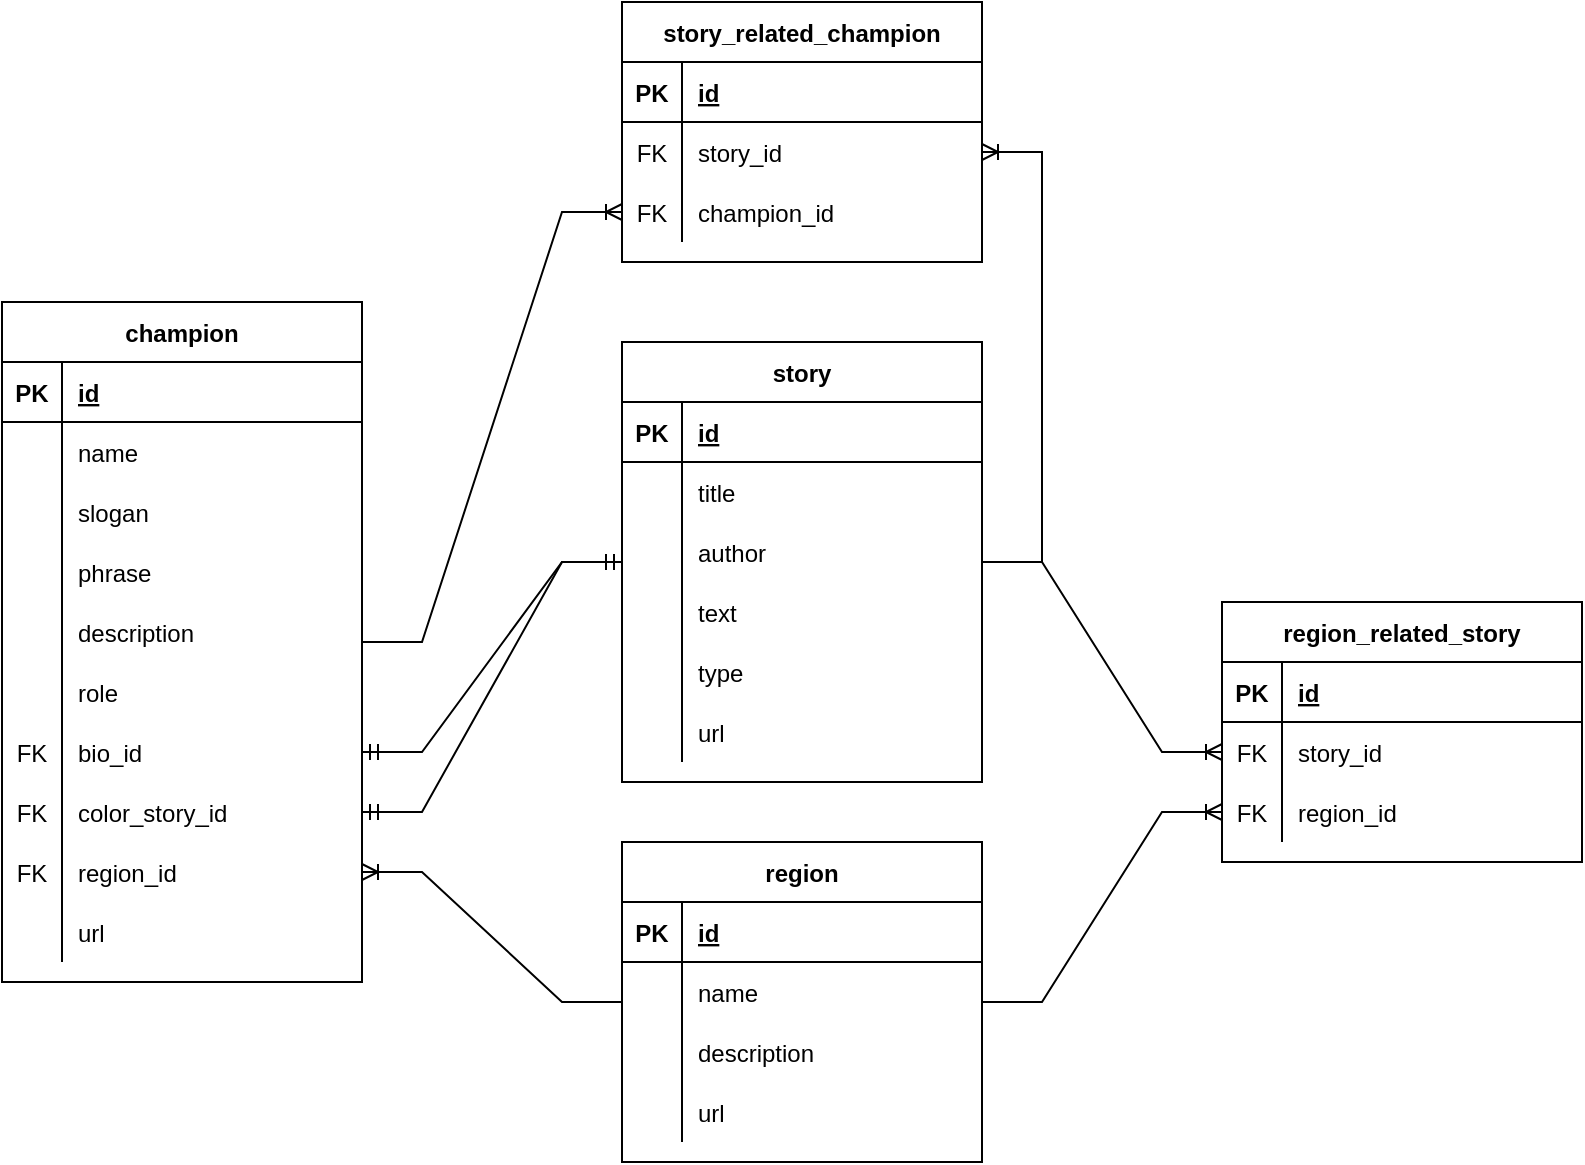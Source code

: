 <mxfile version="16.4.0" type="device"><diagram id="rH2r4bRRSKjiE_CuH_-r" name="Data Model"><mxGraphModel dx="2272" dy="1973" grid="1" gridSize="10" guides="1" tooltips="1" connect="1" arrows="1" fold="1" page="1" pageScale="1" pageWidth="850" pageHeight="1100" math="0" shadow="0"><root><mxCell id="0"/><mxCell id="1" parent="0"/><mxCell id="H0UWMb6S-ZlNT4aeNSJO-47" value="champion" style="shape=table;startSize=30;container=1;collapsible=1;childLayout=tableLayout;fixedRows=1;rowLines=0;fontStyle=1;align=center;resizeLast=1;" parent="1" vertex="1"><mxGeometry x="-410" y="-120" width="180" height="340" as="geometry"/></mxCell><mxCell id="H0UWMb6S-ZlNT4aeNSJO-48" value="" style="shape=tableRow;horizontal=0;startSize=0;swimlaneHead=0;swimlaneBody=0;fillColor=none;collapsible=0;dropTarget=0;points=[[0,0.5],[1,0.5]];portConstraint=eastwest;top=0;left=0;right=0;bottom=1;" parent="H0UWMb6S-ZlNT4aeNSJO-47" vertex="1"><mxGeometry y="30" width="180" height="30" as="geometry"/></mxCell><mxCell id="H0UWMb6S-ZlNT4aeNSJO-49" value="PK" style="shape=partialRectangle;connectable=0;fillColor=none;top=0;left=0;bottom=0;right=0;fontStyle=1;overflow=hidden;" parent="H0UWMb6S-ZlNT4aeNSJO-48" vertex="1"><mxGeometry width="30" height="30" as="geometry"><mxRectangle width="30" height="30" as="alternateBounds"/></mxGeometry></mxCell><mxCell id="H0UWMb6S-ZlNT4aeNSJO-50" value="id" style="shape=partialRectangle;connectable=0;fillColor=none;top=0;left=0;bottom=0;right=0;align=left;spacingLeft=6;fontStyle=5;overflow=hidden;" parent="H0UWMb6S-ZlNT4aeNSJO-48" vertex="1"><mxGeometry x="30" width="150" height="30" as="geometry"><mxRectangle width="150" height="30" as="alternateBounds"/></mxGeometry></mxCell><mxCell id="H0UWMb6S-ZlNT4aeNSJO-51" value="" style="shape=tableRow;horizontal=0;startSize=0;swimlaneHead=0;swimlaneBody=0;fillColor=none;collapsible=0;dropTarget=0;points=[[0,0.5],[1,0.5]];portConstraint=eastwest;top=0;left=0;right=0;bottom=0;" parent="H0UWMb6S-ZlNT4aeNSJO-47" vertex="1"><mxGeometry y="60" width="180" height="30" as="geometry"/></mxCell><mxCell id="H0UWMb6S-ZlNT4aeNSJO-52" value="" style="shape=partialRectangle;connectable=0;fillColor=none;top=0;left=0;bottom=0;right=0;editable=1;overflow=hidden;" parent="H0UWMb6S-ZlNT4aeNSJO-51" vertex="1"><mxGeometry width="30" height="30" as="geometry"><mxRectangle width="30" height="30" as="alternateBounds"/></mxGeometry></mxCell><mxCell id="H0UWMb6S-ZlNT4aeNSJO-53" value="name" style="shape=partialRectangle;connectable=0;fillColor=none;top=0;left=0;bottom=0;right=0;align=left;spacingLeft=6;overflow=hidden;" parent="H0UWMb6S-ZlNT4aeNSJO-51" vertex="1"><mxGeometry x="30" width="150" height="30" as="geometry"><mxRectangle width="150" height="30" as="alternateBounds"/></mxGeometry></mxCell><mxCell id="H0UWMb6S-ZlNT4aeNSJO-54" value="" style="shape=tableRow;horizontal=0;startSize=0;swimlaneHead=0;swimlaneBody=0;fillColor=none;collapsible=0;dropTarget=0;points=[[0,0.5],[1,0.5]];portConstraint=eastwest;top=0;left=0;right=0;bottom=0;" parent="H0UWMb6S-ZlNT4aeNSJO-47" vertex="1"><mxGeometry y="90" width="180" height="30" as="geometry"/></mxCell><mxCell id="H0UWMb6S-ZlNT4aeNSJO-55" value="" style="shape=partialRectangle;connectable=0;fillColor=none;top=0;left=0;bottom=0;right=0;editable=1;overflow=hidden;" parent="H0UWMb6S-ZlNT4aeNSJO-54" vertex="1"><mxGeometry width="30" height="30" as="geometry"><mxRectangle width="30" height="30" as="alternateBounds"/></mxGeometry></mxCell><mxCell id="H0UWMb6S-ZlNT4aeNSJO-56" value="slogan" style="shape=partialRectangle;connectable=0;fillColor=none;top=0;left=0;bottom=0;right=0;align=left;spacingLeft=6;overflow=hidden;" parent="H0UWMb6S-ZlNT4aeNSJO-54" vertex="1"><mxGeometry x="30" width="150" height="30" as="geometry"><mxRectangle width="150" height="30" as="alternateBounds"/></mxGeometry></mxCell><mxCell id="H0UWMb6S-ZlNT4aeNSJO-57" value="" style="shape=tableRow;horizontal=0;startSize=0;swimlaneHead=0;swimlaneBody=0;fillColor=none;collapsible=0;dropTarget=0;points=[[0,0.5],[1,0.5]];portConstraint=eastwest;top=0;left=0;right=0;bottom=0;" parent="H0UWMb6S-ZlNT4aeNSJO-47" vertex="1"><mxGeometry y="120" width="180" height="30" as="geometry"/></mxCell><mxCell id="H0UWMb6S-ZlNT4aeNSJO-58" value="" style="shape=partialRectangle;connectable=0;fillColor=none;top=0;left=0;bottom=0;right=0;editable=1;overflow=hidden;" parent="H0UWMb6S-ZlNT4aeNSJO-57" vertex="1"><mxGeometry width="30" height="30" as="geometry"><mxRectangle width="30" height="30" as="alternateBounds"/></mxGeometry></mxCell><mxCell id="H0UWMb6S-ZlNT4aeNSJO-59" value="phrase" style="shape=partialRectangle;connectable=0;fillColor=none;top=0;left=0;bottom=0;right=0;align=left;spacingLeft=6;overflow=hidden;" parent="H0UWMb6S-ZlNT4aeNSJO-57" vertex="1"><mxGeometry x="30" width="150" height="30" as="geometry"><mxRectangle width="150" height="30" as="alternateBounds"/></mxGeometry></mxCell><mxCell id="H0UWMb6S-ZlNT4aeNSJO-60" value="" style="shape=tableRow;horizontal=0;startSize=0;swimlaneHead=0;swimlaneBody=0;fillColor=none;collapsible=0;dropTarget=0;points=[[0,0.5],[1,0.5]];portConstraint=eastwest;top=0;left=0;right=0;bottom=0;" parent="H0UWMb6S-ZlNT4aeNSJO-47" vertex="1"><mxGeometry y="150" width="180" height="30" as="geometry"/></mxCell><mxCell id="H0UWMb6S-ZlNT4aeNSJO-61" value="" style="shape=partialRectangle;connectable=0;fillColor=none;top=0;left=0;bottom=0;right=0;editable=1;overflow=hidden;" parent="H0UWMb6S-ZlNT4aeNSJO-60" vertex="1"><mxGeometry width="30" height="30" as="geometry"><mxRectangle width="30" height="30" as="alternateBounds"/></mxGeometry></mxCell><mxCell id="H0UWMb6S-ZlNT4aeNSJO-62" value="description" style="shape=partialRectangle;connectable=0;fillColor=none;top=0;left=0;bottom=0;right=0;align=left;spacingLeft=6;overflow=hidden;" parent="H0UWMb6S-ZlNT4aeNSJO-60" vertex="1"><mxGeometry x="30" width="150" height="30" as="geometry"><mxRectangle width="150" height="30" as="alternateBounds"/></mxGeometry></mxCell><mxCell id="H0UWMb6S-ZlNT4aeNSJO-63" value="" style="shape=tableRow;horizontal=0;startSize=0;swimlaneHead=0;swimlaneBody=0;fillColor=none;collapsible=0;dropTarget=0;points=[[0,0.5],[1,0.5]];portConstraint=eastwest;top=0;left=0;right=0;bottom=0;" parent="H0UWMb6S-ZlNT4aeNSJO-47" vertex="1"><mxGeometry y="180" width="180" height="30" as="geometry"/></mxCell><mxCell id="H0UWMb6S-ZlNT4aeNSJO-64" value="" style="shape=partialRectangle;connectable=0;fillColor=none;top=0;left=0;bottom=0;right=0;editable=1;overflow=hidden;" parent="H0UWMb6S-ZlNT4aeNSJO-63" vertex="1"><mxGeometry width="30" height="30" as="geometry"><mxRectangle width="30" height="30" as="alternateBounds"/></mxGeometry></mxCell><mxCell id="H0UWMb6S-ZlNT4aeNSJO-65" value="role" style="shape=partialRectangle;connectable=0;fillColor=none;top=0;left=0;bottom=0;right=0;align=left;spacingLeft=6;overflow=hidden;" parent="H0UWMb6S-ZlNT4aeNSJO-63" vertex="1"><mxGeometry x="30" width="150" height="30" as="geometry"><mxRectangle width="150" height="30" as="alternateBounds"/></mxGeometry></mxCell><mxCell id="H0UWMb6S-ZlNT4aeNSJO-69" value="" style="shape=tableRow;horizontal=0;startSize=0;swimlaneHead=0;swimlaneBody=0;fillColor=none;collapsible=0;dropTarget=0;points=[[0,0.5],[1,0.5]];portConstraint=eastwest;top=0;left=0;right=0;bottom=0;" parent="H0UWMb6S-ZlNT4aeNSJO-47" vertex="1"><mxGeometry y="210" width="180" height="30" as="geometry"/></mxCell><mxCell id="H0UWMb6S-ZlNT4aeNSJO-70" value="FK" style="shape=partialRectangle;connectable=0;fillColor=none;top=0;left=0;bottom=0;right=0;editable=1;overflow=hidden;" parent="H0UWMb6S-ZlNT4aeNSJO-69" vertex="1"><mxGeometry width="30" height="30" as="geometry"><mxRectangle width="30" height="30" as="alternateBounds"/></mxGeometry></mxCell><mxCell id="H0UWMb6S-ZlNT4aeNSJO-71" value="bio_id" style="shape=partialRectangle;connectable=0;fillColor=none;top=0;left=0;bottom=0;right=0;align=left;spacingLeft=6;overflow=hidden;" parent="H0UWMb6S-ZlNT4aeNSJO-69" vertex="1"><mxGeometry x="30" width="150" height="30" as="geometry"><mxRectangle width="150" height="30" as="alternateBounds"/></mxGeometry></mxCell><mxCell id="H0UWMb6S-ZlNT4aeNSJO-72" value="" style="shape=tableRow;horizontal=0;startSize=0;swimlaneHead=0;swimlaneBody=0;fillColor=none;collapsible=0;dropTarget=0;points=[[0,0.5],[1,0.5]];portConstraint=eastwest;top=0;left=0;right=0;bottom=0;" parent="H0UWMb6S-ZlNT4aeNSJO-47" vertex="1"><mxGeometry y="240" width="180" height="30" as="geometry"/></mxCell><mxCell id="H0UWMb6S-ZlNT4aeNSJO-73" value="FK" style="shape=partialRectangle;connectable=0;fillColor=none;top=0;left=0;bottom=0;right=0;editable=1;overflow=hidden;" parent="H0UWMb6S-ZlNT4aeNSJO-72" vertex="1"><mxGeometry width="30" height="30" as="geometry"><mxRectangle width="30" height="30" as="alternateBounds"/></mxGeometry></mxCell><mxCell id="H0UWMb6S-ZlNT4aeNSJO-74" value="color_story_id" style="shape=partialRectangle;connectable=0;fillColor=none;top=0;left=0;bottom=0;right=0;align=left;spacingLeft=6;overflow=hidden;" parent="H0UWMb6S-ZlNT4aeNSJO-72" vertex="1"><mxGeometry x="30" width="150" height="30" as="geometry"><mxRectangle width="150" height="30" as="alternateBounds"/></mxGeometry></mxCell><mxCell id="H0UWMb6S-ZlNT4aeNSJO-66" value="" style="shape=tableRow;horizontal=0;startSize=0;swimlaneHead=0;swimlaneBody=0;fillColor=none;collapsible=0;dropTarget=0;points=[[0,0.5],[1,0.5]];portConstraint=eastwest;top=0;left=0;right=0;bottom=0;" parent="H0UWMb6S-ZlNT4aeNSJO-47" vertex="1"><mxGeometry y="270" width="180" height="30" as="geometry"/></mxCell><mxCell id="H0UWMb6S-ZlNT4aeNSJO-67" value="FK" style="shape=partialRectangle;connectable=0;fillColor=none;top=0;left=0;bottom=0;right=0;editable=1;overflow=hidden;" parent="H0UWMb6S-ZlNT4aeNSJO-66" vertex="1"><mxGeometry width="30" height="30" as="geometry"><mxRectangle width="30" height="30" as="alternateBounds"/></mxGeometry></mxCell><mxCell id="H0UWMb6S-ZlNT4aeNSJO-68" value="region_id" style="shape=partialRectangle;connectable=0;fillColor=none;top=0;left=0;bottom=0;right=0;align=left;spacingLeft=6;overflow=hidden;" parent="H0UWMb6S-ZlNT4aeNSJO-66" vertex="1"><mxGeometry x="30" width="150" height="30" as="geometry"><mxRectangle width="150" height="30" as="alternateBounds"/></mxGeometry></mxCell><mxCell id="H0UWMb6S-ZlNT4aeNSJO-75" value="" style="shape=tableRow;horizontal=0;startSize=0;swimlaneHead=0;swimlaneBody=0;fillColor=none;collapsible=0;dropTarget=0;points=[[0,0.5],[1,0.5]];portConstraint=eastwest;top=0;left=0;right=0;bottom=0;" parent="H0UWMb6S-ZlNT4aeNSJO-47" vertex="1"><mxGeometry y="300" width="180" height="30" as="geometry"/></mxCell><mxCell id="H0UWMb6S-ZlNT4aeNSJO-76" value="" style="shape=partialRectangle;connectable=0;fillColor=none;top=0;left=0;bottom=0;right=0;editable=1;overflow=hidden;" parent="H0UWMb6S-ZlNT4aeNSJO-75" vertex="1"><mxGeometry width="30" height="30" as="geometry"><mxRectangle width="30" height="30" as="alternateBounds"/></mxGeometry></mxCell><mxCell id="H0UWMb6S-ZlNT4aeNSJO-77" value="url" style="shape=partialRectangle;connectable=0;fillColor=none;top=0;left=0;bottom=0;right=0;align=left;spacingLeft=6;overflow=hidden;" parent="H0UWMb6S-ZlNT4aeNSJO-75" vertex="1"><mxGeometry x="30" width="150" height="30" as="geometry"><mxRectangle width="150" height="30" as="alternateBounds"/></mxGeometry></mxCell><mxCell id="H0UWMb6S-ZlNT4aeNSJO-78" value="region" style="shape=table;startSize=30;container=1;collapsible=1;childLayout=tableLayout;fixedRows=1;rowLines=0;fontStyle=1;align=center;resizeLast=1;" parent="1" vertex="1"><mxGeometry x="-100" y="150" width="180" height="160" as="geometry"/></mxCell><mxCell id="H0UWMb6S-ZlNT4aeNSJO-79" value="" style="shape=tableRow;horizontal=0;startSize=0;swimlaneHead=0;swimlaneBody=0;fillColor=none;collapsible=0;dropTarget=0;points=[[0,0.5],[1,0.5]];portConstraint=eastwest;top=0;left=0;right=0;bottom=1;" parent="H0UWMb6S-ZlNT4aeNSJO-78" vertex="1"><mxGeometry y="30" width="180" height="30" as="geometry"/></mxCell><mxCell id="H0UWMb6S-ZlNT4aeNSJO-80" value="PK" style="shape=partialRectangle;connectable=0;fillColor=none;top=0;left=0;bottom=0;right=0;fontStyle=1;overflow=hidden;" parent="H0UWMb6S-ZlNT4aeNSJO-79" vertex="1"><mxGeometry width="30" height="30" as="geometry"><mxRectangle width="30" height="30" as="alternateBounds"/></mxGeometry></mxCell><mxCell id="H0UWMb6S-ZlNT4aeNSJO-81" value="id" style="shape=partialRectangle;connectable=0;fillColor=none;top=0;left=0;bottom=0;right=0;align=left;spacingLeft=6;fontStyle=5;overflow=hidden;" parent="H0UWMb6S-ZlNT4aeNSJO-79" vertex="1"><mxGeometry x="30" width="150" height="30" as="geometry"><mxRectangle width="150" height="30" as="alternateBounds"/></mxGeometry></mxCell><mxCell id="H0UWMb6S-ZlNT4aeNSJO-82" value="" style="shape=tableRow;horizontal=0;startSize=0;swimlaneHead=0;swimlaneBody=0;fillColor=none;collapsible=0;dropTarget=0;points=[[0,0.5],[1,0.5]];portConstraint=eastwest;top=0;left=0;right=0;bottom=0;" parent="H0UWMb6S-ZlNT4aeNSJO-78" vertex="1"><mxGeometry y="60" width="180" height="30" as="geometry"/></mxCell><mxCell id="H0UWMb6S-ZlNT4aeNSJO-83" value="" style="shape=partialRectangle;connectable=0;fillColor=none;top=0;left=0;bottom=0;right=0;editable=1;overflow=hidden;" parent="H0UWMb6S-ZlNT4aeNSJO-82" vertex="1"><mxGeometry width="30" height="30" as="geometry"><mxRectangle width="30" height="30" as="alternateBounds"/></mxGeometry></mxCell><mxCell id="H0UWMb6S-ZlNT4aeNSJO-84" value="name" style="shape=partialRectangle;connectable=0;fillColor=none;top=0;left=0;bottom=0;right=0;align=left;spacingLeft=6;overflow=hidden;" parent="H0UWMb6S-ZlNT4aeNSJO-82" vertex="1"><mxGeometry x="30" width="150" height="30" as="geometry"><mxRectangle width="150" height="30" as="alternateBounds"/></mxGeometry></mxCell><mxCell id="H0UWMb6S-ZlNT4aeNSJO-91" value="" style="shape=tableRow;horizontal=0;startSize=0;swimlaneHead=0;swimlaneBody=0;fillColor=none;collapsible=0;dropTarget=0;points=[[0,0.5],[1,0.5]];portConstraint=eastwest;top=0;left=0;right=0;bottom=0;" parent="H0UWMb6S-ZlNT4aeNSJO-78" vertex="1"><mxGeometry y="90" width="180" height="30" as="geometry"/></mxCell><mxCell id="H0UWMb6S-ZlNT4aeNSJO-92" value="" style="shape=partialRectangle;connectable=0;fillColor=none;top=0;left=0;bottom=0;right=0;editable=1;overflow=hidden;" parent="H0UWMb6S-ZlNT4aeNSJO-91" vertex="1"><mxGeometry width="30" height="30" as="geometry"><mxRectangle width="30" height="30" as="alternateBounds"/></mxGeometry></mxCell><mxCell id="H0UWMb6S-ZlNT4aeNSJO-93" value="description" style="shape=partialRectangle;connectable=0;fillColor=none;top=0;left=0;bottom=0;right=0;align=left;spacingLeft=6;overflow=hidden;" parent="H0UWMb6S-ZlNT4aeNSJO-91" vertex="1"><mxGeometry x="30" width="150" height="30" as="geometry"><mxRectangle width="150" height="30" as="alternateBounds"/></mxGeometry></mxCell><mxCell id="H0UWMb6S-ZlNT4aeNSJO-106" value="" style="shape=tableRow;horizontal=0;startSize=0;swimlaneHead=0;swimlaneBody=0;fillColor=none;collapsible=0;dropTarget=0;points=[[0,0.5],[1,0.5]];portConstraint=eastwest;top=0;left=0;right=0;bottom=0;" parent="H0UWMb6S-ZlNT4aeNSJO-78" vertex="1"><mxGeometry y="120" width="180" height="30" as="geometry"/></mxCell><mxCell id="H0UWMb6S-ZlNT4aeNSJO-107" value="" style="shape=partialRectangle;connectable=0;fillColor=none;top=0;left=0;bottom=0;right=0;editable=1;overflow=hidden;" parent="H0UWMb6S-ZlNT4aeNSJO-106" vertex="1"><mxGeometry width="30" height="30" as="geometry"><mxRectangle width="30" height="30" as="alternateBounds"/></mxGeometry></mxCell><mxCell id="H0UWMb6S-ZlNT4aeNSJO-108" value="url" style="shape=partialRectangle;connectable=0;fillColor=none;top=0;left=0;bottom=0;right=0;align=left;spacingLeft=6;overflow=hidden;" parent="H0UWMb6S-ZlNT4aeNSJO-106" vertex="1"><mxGeometry x="30" width="150" height="30" as="geometry"><mxRectangle width="150" height="30" as="alternateBounds"/></mxGeometry></mxCell><mxCell id="H0UWMb6S-ZlNT4aeNSJO-109" value="region_related_story" style="shape=table;startSize=30;container=1;collapsible=1;childLayout=tableLayout;fixedRows=1;rowLines=0;fontStyle=1;align=center;resizeLast=1;" parent="1" vertex="1"><mxGeometry x="200" y="30" width="180" height="130" as="geometry"/></mxCell><mxCell id="H0UWMb6S-ZlNT4aeNSJO-110" value="" style="shape=tableRow;horizontal=0;startSize=0;swimlaneHead=0;swimlaneBody=0;fillColor=none;collapsible=0;dropTarget=0;points=[[0,0.5],[1,0.5]];portConstraint=eastwest;top=0;left=0;right=0;bottom=1;" parent="H0UWMb6S-ZlNT4aeNSJO-109" vertex="1"><mxGeometry y="30" width="180" height="30" as="geometry"/></mxCell><mxCell id="H0UWMb6S-ZlNT4aeNSJO-111" value="PK" style="shape=partialRectangle;connectable=0;fillColor=none;top=0;left=0;bottom=0;right=0;fontStyle=1;overflow=hidden;" parent="H0UWMb6S-ZlNT4aeNSJO-110" vertex="1"><mxGeometry width="30" height="30" as="geometry"><mxRectangle width="30" height="30" as="alternateBounds"/></mxGeometry></mxCell><mxCell id="H0UWMb6S-ZlNT4aeNSJO-112" value="id" style="shape=partialRectangle;connectable=0;fillColor=none;top=0;left=0;bottom=0;right=0;align=left;spacingLeft=6;fontStyle=5;overflow=hidden;" parent="H0UWMb6S-ZlNT4aeNSJO-110" vertex="1"><mxGeometry x="30" width="150" height="30" as="geometry"><mxRectangle width="150" height="30" as="alternateBounds"/></mxGeometry></mxCell><mxCell id="H0UWMb6S-ZlNT4aeNSJO-116" value="" style="shape=tableRow;horizontal=0;startSize=0;swimlaneHead=0;swimlaneBody=0;fillColor=none;collapsible=0;dropTarget=0;points=[[0,0.5],[1,0.5]];portConstraint=eastwest;top=0;left=0;right=0;bottom=0;" parent="H0UWMb6S-ZlNT4aeNSJO-109" vertex="1"><mxGeometry y="60" width="180" height="30" as="geometry"/></mxCell><mxCell id="H0UWMb6S-ZlNT4aeNSJO-117" value="FK" style="shape=partialRectangle;connectable=0;fillColor=none;top=0;left=0;bottom=0;right=0;editable=1;overflow=hidden;" parent="H0UWMb6S-ZlNT4aeNSJO-116" vertex="1"><mxGeometry width="30" height="30" as="geometry"><mxRectangle width="30" height="30" as="alternateBounds"/></mxGeometry></mxCell><mxCell id="H0UWMb6S-ZlNT4aeNSJO-118" value="story_id" style="shape=partialRectangle;connectable=0;fillColor=none;top=0;left=0;bottom=0;right=0;align=left;spacingLeft=6;overflow=hidden;" parent="H0UWMb6S-ZlNT4aeNSJO-116" vertex="1"><mxGeometry x="30" width="150" height="30" as="geometry"><mxRectangle width="150" height="30" as="alternateBounds"/></mxGeometry></mxCell><mxCell id="H0UWMb6S-ZlNT4aeNSJO-113" value="" style="shape=tableRow;horizontal=0;startSize=0;swimlaneHead=0;swimlaneBody=0;fillColor=none;collapsible=0;dropTarget=0;points=[[0,0.5],[1,0.5]];portConstraint=eastwest;top=0;left=0;right=0;bottom=0;" parent="H0UWMb6S-ZlNT4aeNSJO-109" vertex="1"><mxGeometry y="90" width="180" height="30" as="geometry"/></mxCell><mxCell id="H0UWMb6S-ZlNT4aeNSJO-114" value="FK" style="shape=partialRectangle;connectable=0;fillColor=none;top=0;left=0;bottom=0;right=0;editable=1;overflow=hidden;" parent="H0UWMb6S-ZlNT4aeNSJO-113" vertex="1"><mxGeometry width="30" height="30" as="geometry"><mxRectangle width="30" height="30" as="alternateBounds"/></mxGeometry></mxCell><mxCell id="H0UWMb6S-ZlNT4aeNSJO-115" value="region_id" style="shape=partialRectangle;connectable=0;fillColor=none;top=0;left=0;bottom=0;right=0;align=left;spacingLeft=6;overflow=hidden;" parent="H0UWMb6S-ZlNT4aeNSJO-113" vertex="1"><mxGeometry x="30" width="150" height="30" as="geometry"><mxRectangle width="150" height="30" as="alternateBounds"/></mxGeometry></mxCell><mxCell id="H0UWMb6S-ZlNT4aeNSJO-122" value="" style="edgeStyle=entityRelationEdgeStyle;fontSize=12;html=1;endArrow=ERoneToMany;rounded=0;" parent="1" source="H0UWMb6S-ZlNT4aeNSJO-78" target="H0UWMb6S-ZlNT4aeNSJO-66" edge="1"><mxGeometry width="100" height="100" relative="1" as="geometry"><mxPoint x="70" y="600" as="sourcePoint"/><mxPoint x="170" y="500" as="targetPoint"/></mxGeometry></mxCell><mxCell id="H0UWMb6S-ZlNT4aeNSJO-123" value="story" style="shape=table;startSize=30;container=1;collapsible=1;childLayout=tableLayout;fixedRows=1;rowLines=0;fontStyle=1;align=center;resizeLast=1;" parent="1" vertex="1"><mxGeometry x="-100" y="-100" width="180" height="220" as="geometry"/></mxCell><mxCell id="H0UWMb6S-ZlNT4aeNSJO-124" value="" style="shape=tableRow;horizontal=0;startSize=0;swimlaneHead=0;swimlaneBody=0;fillColor=none;collapsible=0;dropTarget=0;points=[[0,0.5],[1,0.5]];portConstraint=eastwest;top=0;left=0;right=0;bottom=1;" parent="H0UWMb6S-ZlNT4aeNSJO-123" vertex="1"><mxGeometry y="30" width="180" height="30" as="geometry"/></mxCell><mxCell id="H0UWMb6S-ZlNT4aeNSJO-125" value="PK" style="shape=partialRectangle;connectable=0;fillColor=none;top=0;left=0;bottom=0;right=0;fontStyle=1;overflow=hidden;" parent="H0UWMb6S-ZlNT4aeNSJO-124" vertex="1"><mxGeometry width="30" height="30" as="geometry"><mxRectangle width="30" height="30" as="alternateBounds"/></mxGeometry></mxCell><mxCell id="H0UWMb6S-ZlNT4aeNSJO-126" value="id" style="shape=partialRectangle;connectable=0;fillColor=none;top=0;left=0;bottom=0;right=0;align=left;spacingLeft=6;fontStyle=5;overflow=hidden;" parent="H0UWMb6S-ZlNT4aeNSJO-124" vertex="1"><mxGeometry x="30" width="150" height="30" as="geometry"><mxRectangle width="150" height="30" as="alternateBounds"/></mxGeometry></mxCell><mxCell id="H0UWMb6S-ZlNT4aeNSJO-127" value="" style="shape=tableRow;horizontal=0;startSize=0;swimlaneHead=0;swimlaneBody=0;fillColor=none;collapsible=0;dropTarget=0;points=[[0,0.5],[1,0.5]];portConstraint=eastwest;top=0;left=0;right=0;bottom=0;" parent="H0UWMb6S-ZlNT4aeNSJO-123" vertex="1"><mxGeometry y="60" width="180" height="30" as="geometry"/></mxCell><mxCell id="H0UWMb6S-ZlNT4aeNSJO-128" value="" style="shape=partialRectangle;connectable=0;fillColor=none;top=0;left=0;bottom=0;right=0;editable=1;overflow=hidden;" parent="H0UWMb6S-ZlNT4aeNSJO-127" vertex="1"><mxGeometry width="30" height="30" as="geometry"><mxRectangle width="30" height="30" as="alternateBounds"/></mxGeometry></mxCell><mxCell id="H0UWMb6S-ZlNT4aeNSJO-129" value="title" style="shape=partialRectangle;connectable=0;fillColor=none;top=0;left=0;bottom=0;right=0;align=left;spacingLeft=6;overflow=hidden;" parent="H0UWMb6S-ZlNT4aeNSJO-127" vertex="1"><mxGeometry x="30" width="150" height="30" as="geometry"><mxRectangle width="150" height="30" as="alternateBounds"/></mxGeometry></mxCell><mxCell id="H0UWMb6S-ZlNT4aeNSJO-130" value="" style="shape=tableRow;horizontal=0;startSize=0;swimlaneHead=0;swimlaneBody=0;fillColor=none;collapsible=0;dropTarget=0;points=[[0,0.5],[1,0.5]];portConstraint=eastwest;top=0;left=0;right=0;bottom=0;" parent="H0UWMb6S-ZlNT4aeNSJO-123" vertex="1"><mxGeometry y="90" width="180" height="30" as="geometry"/></mxCell><mxCell id="H0UWMb6S-ZlNT4aeNSJO-131" value="" style="shape=partialRectangle;connectable=0;fillColor=none;top=0;left=0;bottom=0;right=0;editable=1;overflow=hidden;" parent="H0UWMb6S-ZlNT4aeNSJO-130" vertex="1"><mxGeometry width="30" height="30" as="geometry"><mxRectangle width="30" height="30" as="alternateBounds"/></mxGeometry></mxCell><mxCell id="H0UWMb6S-ZlNT4aeNSJO-132" value="author" style="shape=partialRectangle;connectable=0;fillColor=none;top=0;left=0;bottom=0;right=0;align=left;spacingLeft=6;overflow=hidden;" parent="H0UWMb6S-ZlNT4aeNSJO-130" vertex="1"><mxGeometry x="30" width="150" height="30" as="geometry"><mxRectangle width="150" height="30" as="alternateBounds"/></mxGeometry></mxCell><mxCell id="H0UWMb6S-ZlNT4aeNSJO-133" value="" style="shape=tableRow;horizontal=0;startSize=0;swimlaneHead=0;swimlaneBody=0;fillColor=none;collapsible=0;dropTarget=0;points=[[0,0.5],[1,0.5]];portConstraint=eastwest;top=0;left=0;right=0;bottom=0;" parent="H0UWMb6S-ZlNT4aeNSJO-123" vertex="1"><mxGeometry y="120" width="180" height="30" as="geometry"/></mxCell><mxCell id="H0UWMb6S-ZlNT4aeNSJO-134" value="" style="shape=partialRectangle;connectable=0;fillColor=none;top=0;left=0;bottom=0;right=0;editable=1;overflow=hidden;" parent="H0UWMb6S-ZlNT4aeNSJO-133" vertex="1"><mxGeometry width="30" height="30" as="geometry"><mxRectangle width="30" height="30" as="alternateBounds"/></mxGeometry></mxCell><mxCell id="H0UWMb6S-ZlNT4aeNSJO-135" value="text" style="shape=partialRectangle;connectable=0;fillColor=none;top=0;left=0;bottom=0;right=0;align=left;spacingLeft=6;overflow=hidden;" parent="H0UWMb6S-ZlNT4aeNSJO-133" vertex="1"><mxGeometry x="30" width="150" height="30" as="geometry"><mxRectangle width="150" height="30" as="alternateBounds"/></mxGeometry></mxCell><mxCell id="H0UWMb6S-ZlNT4aeNSJO-136" value="" style="shape=tableRow;horizontal=0;startSize=0;swimlaneHead=0;swimlaneBody=0;fillColor=none;collapsible=0;dropTarget=0;points=[[0,0.5],[1,0.5]];portConstraint=eastwest;top=0;left=0;right=0;bottom=0;" parent="H0UWMb6S-ZlNT4aeNSJO-123" vertex="1"><mxGeometry y="150" width="180" height="30" as="geometry"/></mxCell><mxCell id="H0UWMb6S-ZlNT4aeNSJO-137" value="" style="shape=partialRectangle;connectable=0;fillColor=none;top=0;left=0;bottom=0;right=0;editable=1;overflow=hidden;" parent="H0UWMb6S-ZlNT4aeNSJO-136" vertex="1"><mxGeometry width="30" height="30" as="geometry"><mxRectangle width="30" height="30" as="alternateBounds"/></mxGeometry></mxCell><mxCell id="H0UWMb6S-ZlNT4aeNSJO-138" value="type" style="shape=partialRectangle;connectable=0;fillColor=none;top=0;left=0;bottom=0;right=0;align=left;spacingLeft=6;overflow=hidden;" parent="H0UWMb6S-ZlNT4aeNSJO-136" vertex="1"><mxGeometry x="30" width="150" height="30" as="geometry"><mxRectangle width="150" height="30" as="alternateBounds"/></mxGeometry></mxCell><mxCell id="H0UWMb6S-ZlNT4aeNSJO-156" value="" style="shape=tableRow;horizontal=0;startSize=0;swimlaneHead=0;swimlaneBody=0;fillColor=none;collapsible=0;dropTarget=0;points=[[0,0.5],[1,0.5]];portConstraint=eastwest;top=0;left=0;right=0;bottom=0;" parent="H0UWMb6S-ZlNT4aeNSJO-123" vertex="1"><mxGeometry y="180" width="180" height="30" as="geometry"/></mxCell><mxCell id="H0UWMb6S-ZlNT4aeNSJO-157" value="" style="shape=partialRectangle;connectable=0;fillColor=none;top=0;left=0;bottom=0;right=0;editable=1;overflow=hidden;" parent="H0UWMb6S-ZlNT4aeNSJO-156" vertex="1"><mxGeometry width="30" height="30" as="geometry"><mxRectangle width="30" height="30" as="alternateBounds"/></mxGeometry></mxCell><mxCell id="H0UWMb6S-ZlNT4aeNSJO-158" value="url" style="shape=partialRectangle;connectable=0;fillColor=none;top=0;left=0;bottom=0;right=0;align=left;spacingLeft=6;overflow=hidden;" parent="H0UWMb6S-ZlNT4aeNSJO-156" vertex="1"><mxGeometry x="30" width="150" height="30" as="geometry"><mxRectangle width="150" height="30" as="alternateBounds"/></mxGeometry></mxCell><mxCell id="H0UWMb6S-ZlNT4aeNSJO-159" value="" style="edgeStyle=entityRelationEdgeStyle;fontSize=12;html=1;endArrow=ERoneToMany;rounded=0;" parent="1" source="H0UWMb6S-ZlNT4aeNSJO-78" target="H0UWMb6S-ZlNT4aeNSJO-113" edge="1"><mxGeometry width="100" height="100" relative="1" as="geometry"><mxPoint x="450" y="460" as="sourcePoint"/><mxPoint x="340" y="605" as="targetPoint"/></mxGeometry></mxCell><mxCell id="H0UWMb6S-ZlNT4aeNSJO-160" value="" style="edgeStyle=entityRelationEdgeStyle;fontSize=12;html=1;endArrow=ERoneToMany;rounded=0;" parent="1" source="H0UWMb6S-ZlNT4aeNSJO-123" target="H0UWMb6S-ZlNT4aeNSJO-116" edge="1"><mxGeometry width="100" height="100" relative="1" as="geometry"><mxPoint x="560" y="690" as="sourcePoint"/><mxPoint x="450" y="835" as="targetPoint"/></mxGeometry></mxCell><mxCell id="H0UWMb6S-ZlNT4aeNSJO-161" value="story_related_champion" style="shape=table;startSize=30;container=1;collapsible=1;childLayout=tableLayout;fixedRows=1;rowLines=0;fontStyle=1;align=center;resizeLast=1;" parent="1" vertex="1"><mxGeometry x="-100" y="-270" width="180" height="130" as="geometry"/></mxCell><mxCell id="H0UWMb6S-ZlNT4aeNSJO-162" value="" style="shape=tableRow;horizontal=0;startSize=0;swimlaneHead=0;swimlaneBody=0;fillColor=none;collapsible=0;dropTarget=0;points=[[0,0.5],[1,0.5]];portConstraint=eastwest;top=0;left=0;right=0;bottom=1;" parent="H0UWMb6S-ZlNT4aeNSJO-161" vertex="1"><mxGeometry y="30" width="180" height="30" as="geometry"/></mxCell><mxCell id="H0UWMb6S-ZlNT4aeNSJO-163" value="PK" style="shape=partialRectangle;connectable=0;fillColor=none;top=0;left=0;bottom=0;right=0;fontStyle=1;overflow=hidden;" parent="H0UWMb6S-ZlNT4aeNSJO-162" vertex="1"><mxGeometry width="30" height="30" as="geometry"><mxRectangle width="30" height="30" as="alternateBounds"/></mxGeometry></mxCell><mxCell id="H0UWMb6S-ZlNT4aeNSJO-164" value="id" style="shape=partialRectangle;connectable=0;fillColor=none;top=0;left=0;bottom=0;right=0;align=left;spacingLeft=6;fontStyle=5;overflow=hidden;" parent="H0UWMb6S-ZlNT4aeNSJO-162" vertex="1"><mxGeometry x="30" width="150" height="30" as="geometry"><mxRectangle width="150" height="30" as="alternateBounds"/></mxGeometry></mxCell><mxCell id="H0UWMb6S-ZlNT4aeNSJO-165" value="" style="shape=tableRow;horizontal=0;startSize=0;swimlaneHead=0;swimlaneBody=0;fillColor=none;collapsible=0;dropTarget=0;points=[[0,0.5],[1,0.5]];portConstraint=eastwest;top=0;left=0;right=0;bottom=0;" parent="H0UWMb6S-ZlNT4aeNSJO-161" vertex="1"><mxGeometry y="60" width="180" height="30" as="geometry"/></mxCell><mxCell id="H0UWMb6S-ZlNT4aeNSJO-166" value="FK" style="shape=partialRectangle;connectable=0;fillColor=none;top=0;left=0;bottom=0;right=0;editable=1;overflow=hidden;" parent="H0UWMb6S-ZlNT4aeNSJO-165" vertex="1"><mxGeometry width="30" height="30" as="geometry"><mxRectangle width="30" height="30" as="alternateBounds"/></mxGeometry></mxCell><mxCell id="H0UWMb6S-ZlNT4aeNSJO-167" value="story_id" style="shape=partialRectangle;connectable=0;fillColor=none;top=0;left=0;bottom=0;right=0;align=left;spacingLeft=6;overflow=hidden;" parent="H0UWMb6S-ZlNT4aeNSJO-165" vertex="1"><mxGeometry x="30" width="150" height="30" as="geometry"><mxRectangle width="150" height="30" as="alternateBounds"/></mxGeometry></mxCell><mxCell id="H0UWMb6S-ZlNT4aeNSJO-168" value="" style="shape=tableRow;horizontal=0;startSize=0;swimlaneHead=0;swimlaneBody=0;fillColor=none;collapsible=0;dropTarget=0;points=[[0,0.5],[1,0.5]];portConstraint=eastwest;top=0;left=0;right=0;bottom=0;" parent="H0UWMb6S-ZlNT4aeNSJO-161" vertex="1"><mxGeometry y="90" width="180" height="30" as="geometry"/></mxCell><mxCell id="H0UWMb6S-ZlNT4aeNSJO-169" value="FK" style="shape=partialRectangle;connectable=0;fillColor=none;top=0;left=0;bottom=0;right=0;editable=1;overflow=hidden;" parent="H0UWMb6S-ZlNT4aeNSJO-168" vertex="1"><mxGeometry width="30" height="30" as="geometry"><mxRectangle width="30" height="30" as="alternateBounds"/></mxGeometry></mxCell><mxCell id="H0UWMb6S-ZlNT4aeNSJO-170" value="champion_id" style="shape=partialRectangle;connectable=0;fillColor=none;top=0;left=0;bottom=0;right=0;align=left;spacingLeft=6;overflow=hidden;" parent="H0UWMb6S-ZlNT4aeNSJO-168" vertex="1"><mxGeometry x="30" width="150" height="30" as="geometry"><mxRectangle width="150" height="30" as="alternateBounds"/></mxGeometry></mxCell><mxCell id="H0UWMb6S-ZlNT4aeNSJO-171" value="" style="edgeStyle=entityRelationEdgeStyle;fontSize=12;html=1;endArrow=ERoneToMany;rounded=0;" parent="1" source="H0UWMb6S-ZlNT4aeNSJO-123" target="H0UWMb6S-ZlNT4aeNSJO-165" edge="1"><mxGeometry width="100" height="100" relative="1" as="geometry"><mxPoint x="-5" y="715" as="sourcePoint"/><mxPoint x="-115" y="630" as="targetPoint"/></mxGeometry></mxCell><mxCell id="H0UWMb6S-ZlNT4aeNSJO-174" value="" style="edgeStyle=entityRelationEdgeStyle;fontSize=12;html=1;endArrow=ERoneToMany;rounded=0;" parent="1" source="H0UWMb6S-ZlNT4aeNSJO-47" target="H0UWMb6S-ZlNT4aeNSJO-168" edge="1"><mxGeometry width="100" height="100" relative="1" as="geometry"><mxPoint x="-560" y="430" as="sourcePoint"/><mxPoint x="-115" y="855" as="targetPoint"/></mxGeometry></mxCell><mxCell id="H0UWMb6S-ZlNT4aeNSJO-175" value="" style="edgeStyle=entityRelationEdgeStyle;fontSize=12;html=1;endArrow=ERmandOne;startArrow=ERmandOne;rounded=0;" parent="1" source="H0UWMb6S-ZlNT4aeNSJO-69" target="H0UWMb6S-ZlNT4aeNSJO-123" edge="1"><mxGeometry width="100" height="100" relative="1" as="geometry"><mxPoint x="-410" y="670" as="sourcePoint"/><mxPoint x="-310" y="570" as="targetPoint"/></mxGeometry></mxCell><mxCell id="H0UWMb6S-ZlNT4aeNSJO-176" value="" style="edgeStyle=entityRelationEdgeStyle;fontSize=12;html=1;endArrow=ERmandOne;startArrow=ERmandOne;rounded=0;" parent="1" source="H0UWMb6S-ZlNT4aeNSJO-72" target="H0UWMb6S-ZlNT4aeNSJO-123" edge="1"><mxGeometry width="100" height="100" relative="1" as="geometry"><mxPoint x="-220" y="375" as="sourcePoint"/><mxPoint x="-110" y="510" as="targetPoint"/></mxGeometry></mxCell></root></mxGraphModel></diagram></mxfile>